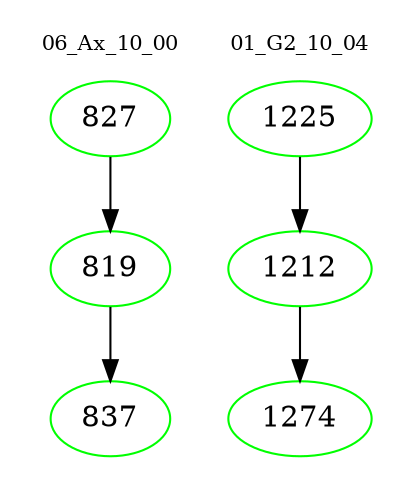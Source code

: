 digraph{
subgraph cluster_0 {
color = white
label = "06_Ax_10_00";
fontsize=10;
T0_827 [label="827", color="green"]
T0_827 -> T0_819 [color="black"]
T0_819 [label="819", color="green"]
T0_819 -> T0_837 [color="black"]
T0_837 [label="837", color="green"]
}
subgraph cluster_1 {
color = white
label = "01_G2_10_04";
fontsize=10;
T1_1225 [label="1225", color="green"]
T1_1225 -> T1_1212 [color="black"]
T1_1212 [label="1212", color="green"]
T1_1212 -> T1_1274 [color="black"]
T1_1274 [label="1274", color="green"]
}
}
